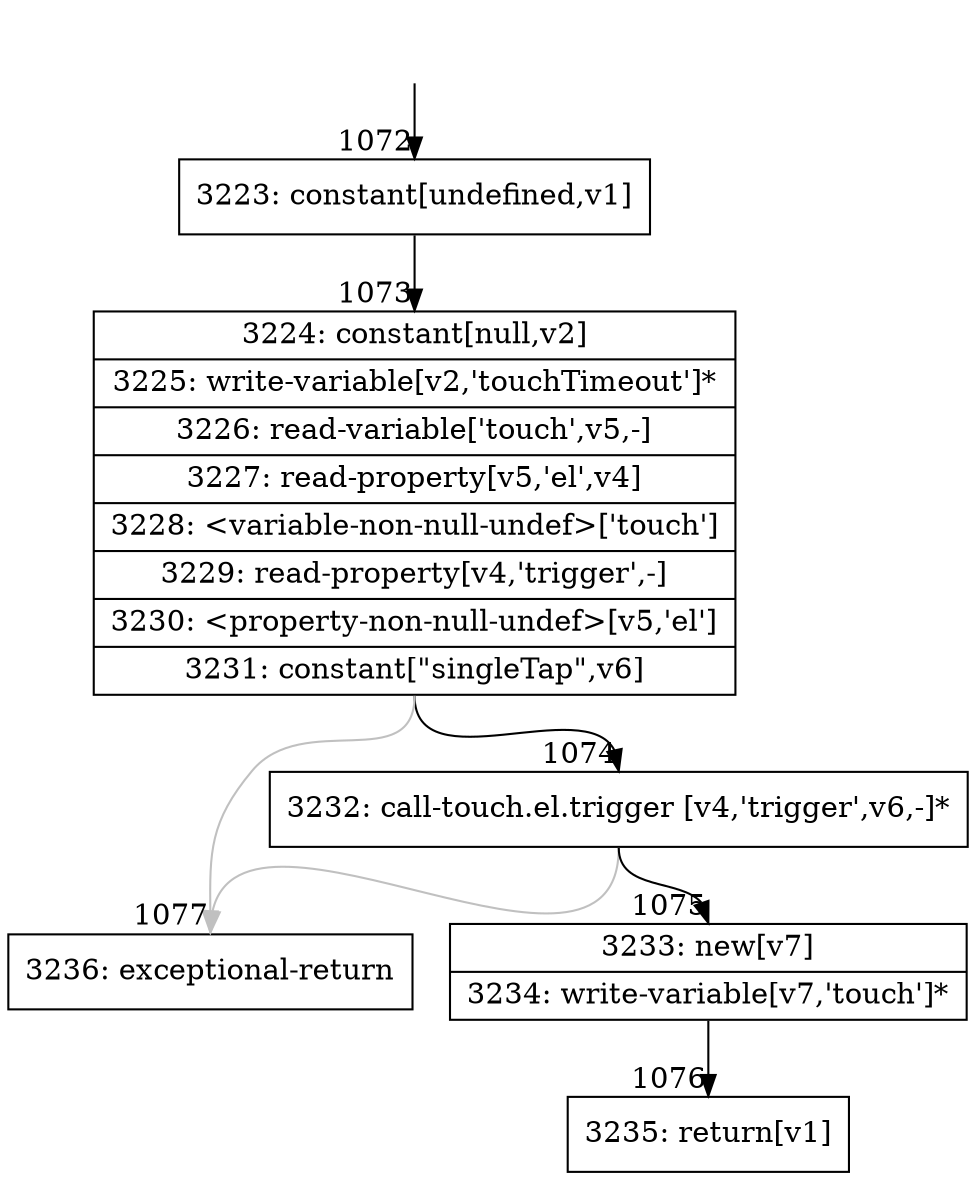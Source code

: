digraph {
rankdir="TD"
BB_entry87[shape=none,label=""];
BB_entry87 -> BB1072 [tailport=s, headport=n, headlabel="    1072"]
BB1072 [shape=record label="{3223: constant[undefined,v1]}" ] 
BB1072 -> BB1073 [tailport=s, headport=n, headlabel="      1073"]
BB1073 [shape=record label="{3224: constant[null,v2]|3225: write-variable[v2,'touchTimeout']*|3226: read-variable['touch',v5,-]|3227: read-property[v5,'el',v4]|3228: \<variable-non-null-undef\>['touch']|3229: read-property[v4,'trigger',-]|3230: \<property-non-null-undef\>[v5,'el']|3231: constant[\"singleTap\",v6]}" ] 
BB1073 -> BB1074 [tailport=s, headport=n, headlabel="      1074"]
BB1073 -> BB1077 [tailport=s, headport=n, color=gray, headlabel="      1077"]
BB1074 [shape=record label="{3232: call-touch.el.trigger [v4,'trigger',v6,-]*}" ] 
BB1074 -> BB1075 [tailport=s, headport=n, headlabel="      1075"]
BB1074 -> BB1077 [tailport=s, headport=n, color=gray]
BB1075 [shape=record label="{3233: new[v7]|3234: write-variable[v7,'touch']*}" ] 
BB1075 -> BB1076 [tailport=s, headport=n, headlabel="      1076"]
BB1076 [shape=record label="{3235: return[v1]}" ] 
BB1077 [shape=record label="{3236: exceptional-return}" ] 
//#$~ 867
}
